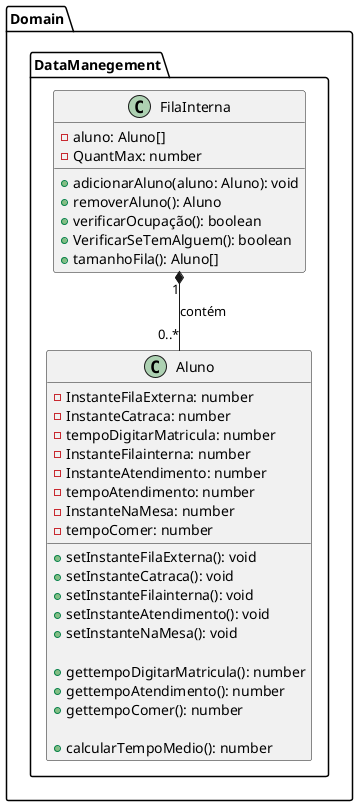 @startuml FilaInterna/Aluno
    package Domain.DataManegement{
        class Aluno {
            - InstanteFilaExterna: number
            - InstanteCatraca: number
            - tempoDigitarMatricula: number
            - InstanteFilainterna: number
            - InstanteAtendimento: number
            - tempoAtendimento: number
            - InstanteNaMesa: number
            - tempoComer: number

            + setInstanteFilaExterna(): void
            + setInstanteCatraca(): void
            + setInstanteFilainterna(): void
            + setInstanteAtendimento(): void
            + setInstanteNaMesa(): void
            
            + gettempoDigitarMatricula(): number
            + gettempoAtendimento(): number
            + gettempoComer(): number
            
            + calcularTempoMedio(): number
        }

        class FilaInterna {
            - aluno: Aluno[]
            - QuantMax: number
            + adicionarAluno(aluno: Aluno): void
            + removerAluno(): Aluno
            + verificarOcupação(): boolean
            + VerificarSeTemAlguem(): boolean
            + tamanhoFila(): Aluno[]
        }

        FilaInterna "1" *-- "0..*" Aluno : contém
    }
@enduml
